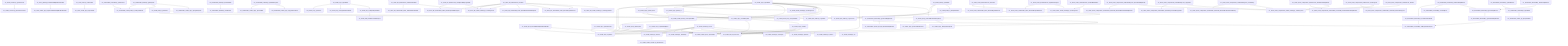 graph TD
  src_model_api.js_fetchIsWebToMpRedirectEnable --> src_model_utils_Log.success
  src_model_api.js_fetchIsWebToMpRedirectEnable --> src_model_utils_Log.failure
  src_model_api.js_getUrlScheme --> src_model_utils_Log.success
  src_model_api.js_getUrlScheme --> src_model_utils_Log.failure
  src_model_api.js_createEasyFile --> src_model_api.js_useMid
  src_model_api.js_createEasyFile --> src_model_utils_Log.success
  src_model_api.js_createEasyFile --> src_model_utils_Log.failure
  src_model_api.js_isEasyFileKeyExist --> src_model_utils_Log.success
  src_model_api.js_isEasyFileKeyExist --> src_model_utils_Log.failure
  src_model_api.js_generateRandomUniqueHex --> src_model_api.js_generateRandomHex
  src_model_api.js_generateRandomUniqueHex --> src_model_api.js_isEasyFileKeyExist
  src_model_api.js_generateRandomUniqueHex --> src_model_api.js_generateRandomHex
  src_model_api.js_getEasyFile --> src_model_utils_Log.success
  src_model_api.js_getEasyFile --> src_model_utils_Log.failure
  src_model_api.js_upload_s3 --> src_model_model_s3.js_S3.uploadFile
  src_model_api.js_upload_s3 --> src_model_api.js_createEasyFile
  src_model_api.js_upload_kodo --> src_model_model_kodo.js_Kodo.uploadFile
  src_model_api.js_upload_kodo --> src_model_api.js_createEasyFile
  src_model_api.js_uploadFile --> src_model_api.js_generateRandomUniqueHex
  src_model_api.js_uploadFile --> src_model_utils_Log.success
  src_model_api.js_uploadFile --> src_model_model_tracking.js_Tracking.send
  src_model_api.js_uploadFile --> src_model_model_s3.js_S3.uploadFile
  src_model_api.js_uploadFile --> src_model_api.js_createEasyFile
  src_model_api.js_uploadFile --> src_model_model_kodo.js_Kodo.uploadFile
  src_model_api.js_uploadFile --> src_model_api.js_createEasyFile
  src_model_api.js_uploadFile --> src_model_api.js_upload_s3
  src_model_api.js_uploadFile --> src_model_api.js_upload_kodo
  src_model_api.js_uploadFile --> src_model_model_tracking.js_Tracking.send
  src_model_api.js_uploadFile --> src_model_utils_Log.success
  src_model_api.js_uploadFile --> src_model_utils_Log.failure
  src_model_api.js_useMid --> src_model_utils_Log.success
  src_model_api.js_useMid --> src_model_utils_Log.success
  src_model_api.js_useMid --> src_model_utils_Log.success
  src_model_api.js_useMid --> src_model_utils_Log.failure
  src_model_kodo.js_uploadFile --> src_model_kodo.js_getUploadToken
  src_model_kodo.js_uploadFile --> src_model_utils_index.js_Log.failure
  src_model_kodo.js_uploadFile --> src_model_utils_index.js_Log.success
  src_model_kodo.js_getUploadToken --> src_model_utils_index.js_Log.success
  src_model_kodo.js_getUploadToken --> src_model_utils_index.js_Log.failure
  src_model_kodo.js_getCdnUrl --> src_model_utils_index.js_Log.success
  src_model_kodo.js_getCdnUrl --> src_model_utils_index.js_Log.failure
  src_model_oss.js_uploadFileByOss --> src_model_utils_Log.success
  src_model_oss.js_uploadFileByOss --> src_model_utils_Log.failure
  src_model_s3.js_multipartUploadFile --> src_model_utils_ReadFile.readFileAsync
  src_model_s3.js_uploadFile --> src_model_s3.js_multipartUploadFile
  src_model_s3.js_uploadFile --> src_model_s3.js_changeFileACL2Public
  src_model_s3.js_uploadFile --> src_model_s3.js_getOssUrl
  src_model_session.js_getSessionId --> src_model_session.js_generateSessionId
  src_model_tracking.js_send --> src_model_tracking.js_url
  src_model_tracking.js_send --> src_model_tracking.js_referrer
  src_model_tracking.js_send --> src_model_tracking.js_platform
  src_model_tracking.js_send --> src_model_tracking.js_userAgent
  src_model_tracking.js_send --> src_model_model_api.js_Api.useMid
  src_model_tracking.js_send --> src_model_tracking.js_timestamp
  src_model_tracking.js_send --> src_model_tracking.js_session
  src_model_tracking.js_send --> src_model_utils_Log.failure
  src_model_tracking.js_session --> src_model_model_session.js_getSessionId
  src_store_global.js_fetchWebToMpRedirectEnable --> src_store_model_api.js_Api.fetchIsWebToMpRedirectEnable
  src_store_index.js_useProvider --> src_store_model_api.js_Api.useMid
  src_viewmodels_FileVM.js_getEasyFile --> src_viewmodels_model_api.js_Api.getEasyFile
  src_viewmodels_FileVM.js_getEasyFile --> src_viewmodels_model_kodo.js_Kodo.getCdnUrl
  src_viewmodels_FileVM.js_getEasyFile --> src_viewmodels_model_kodo.js_Kodo.getCdnUrl
  src_viewmodels_FileVM.js_downloadFile --> src_viewmodels_FileVM.js_isInWeChat
  src_viewmodels_FileVM.js_openMiniProgram --> src_viewmodels_model_api.js_Api.getUrlScheme
  src_viewmodels_FileVM.js_openMiniProgram --> src_viewmodels_model_api.js_Api.useMid
  src_viewmodels_HomeVM.js_getResource --> src_viewmodels_model_kodo.js_Kodo.getCdnUrl
  src_viewmodels_HomeVM.js_uploadFile --> src_viewmodels_model_api_Api.uploadFile
  src_viewmodels_HomeVM.js_uploadFileList --> src_viewmodels_HomeVM.js_uploadFile
  src_viewmodels_HomeVM.js_downloadQRCode --> src_viewmodels_HomeVM.js_generateQRCode
  src_viewmodels_HomeVM.js_downloadAllQRCode --> src_viewmodels_HomeVM.js_generateQRCode
  src_viewmodels_HomeVM.js_downloadAllQRCode --> src_viewmodels_HomeVM.js_createZipFile
  src_viewmodels_HomeVM.js_downloadAllQRCode --> src_viewmodels_HomeVM.js_createDownloadLink
  src_viewmodels_HomeVM.js_generateMpQRCode --> src_viewmodels_model_api_Api.getUnlimitedQRCode
  src_viewmodels_HomeVM.js_generateMpQRCode --> src_viewmodels_HomeVM.js_addHyphenAndSpace
  src_viewmodels_HomeVM.js_generateQRCode --> src_viewmodels_HomeVM.js_generateWebQRCode
  src_viewmodels_HomeVM.js_generateWebQRCode --> src_viewmodels_HomeVM.js_addHyphenAndSpace
  src_viewmodels_HomeVM.js_createDownloadLink --> src_viewmodels_HomeVM.js_addHyphenAndSpace
  src_views_file_FileView.vue_clickOpenMiniprogramBtn --> src_views_file_model_tracking.js_Tracking.send
  src_views_file_FileView.vue_clickOpenMiniprogramBtn --> src_views_file_viewmodels_index_FileVM.openMiniProgram
  src_views_file_FileView.vue_clickDownloadFile --> src_views_file_model_tracking.js_Tracking.send
  src_views_file_FileView.vue_clickDownloadFile --> src_views_file_viewmodels_index_FileVM.downloadFile
  src_views_file_FileView.vue_mounted --> src_views_file_model_tracking.js_Tracking.platform
  src_views_file_FileView.vue_mounted --> src_views_file_viewmodels_index_HomeVM.getResource
  src_views_file_FileView.vue_mounted --> src_views_file_viewmodels_index_HomeVM.getResource
  src_views_file_FileView.vue_mounted --> src_views_file_viewmodels_index_FileVM.isDownloadRequest
  src_views_file_FileView.vue_mounted --> src_views_file_model_tracking.js_Tracking.send
  src_views_file_FileView.vue_mounted --> src_views_file_model_tracking.js_Tracking.send
  src_views_file_FileView.vue_mounted --> src_views_file_viewmodels_index_FileVM.openMiniProgram
  src_views_file_FileView.vue_mounted --> src_views_file_model_tracking.js_Tracking.send
  src_views_home_HomeView.vue_clickAddFileButton --> src_views_home_model_tracking.js_Tracking.send
  src_views_home_HomeView.vue_inputFileChanged --> src_views_home_model_tracking.js_Tracking.send
  src_views_home_HomeView.vue_inputFileChanged --> src_views_home_viewmodels_index_HomeVM.uploadFileList
  src_views_home_HomeView.vue_mounted --> src_views_home_viewmodels_index_HomeVM.getResource
  src_views_home_HomeView.vue_mounted --> src_views_home_model_tracking.js_Tracking.send
  src_views_home_components_LinkItem.vue_clickUrl --> src_views_home_components_model_tracking.js_Tracking.send
  src_views_home_components_LinkItem.vue_clickCopyUrl --> src_views_home_components_model_tracking.js_Tracking.send
  src_views_home_components_LinkItem.vue_clickCopyUrl --> src_views_home_components_viewmodels_HomeVM_HomeVM.copyUrl
  src_views_home_components_LinkItem.vue_clickDownloadQRCode --> src_views_home_components_model_tracking.js_Tracking.send
  src_views_home_components_LinkItem.vue_clickDownloadQRCode --> src_views_home_components_viewmodels_HomeVM_HomeVM.downloadQRCode
  src_views_home_components_LinkListDialog.vue_closeDialog --> src_views_home_components_model_tracking.js_Tracking.send
  src_views_home_components_LinkListDialog.vue_closeDialog --> src_views_home_components_viewmodels_HomeVM_HomeVM.closeLinkListDialog
  src_views_home_components_LinkListDialog.vue_copyAllUrl --> src_views_home_components_model_tracking.js_Tracking.send
  src_views_home_components_LinkListDialog.vue_copyAllUrl --> src_views_home_components_viewmodels_HomeVM_HomeVM.copyAllUrl
  src_views_home_components_LinkListDialog.vue_downloadAllQRCode --> src_views_home_components_model_tracking.js_Tracking.send
  src_views_home_components_LinkListDialog.vue_downloadAllQRCode --> src_views_home_components_viewmodels_HomeVM_HomeVM.downloadAllQRCode